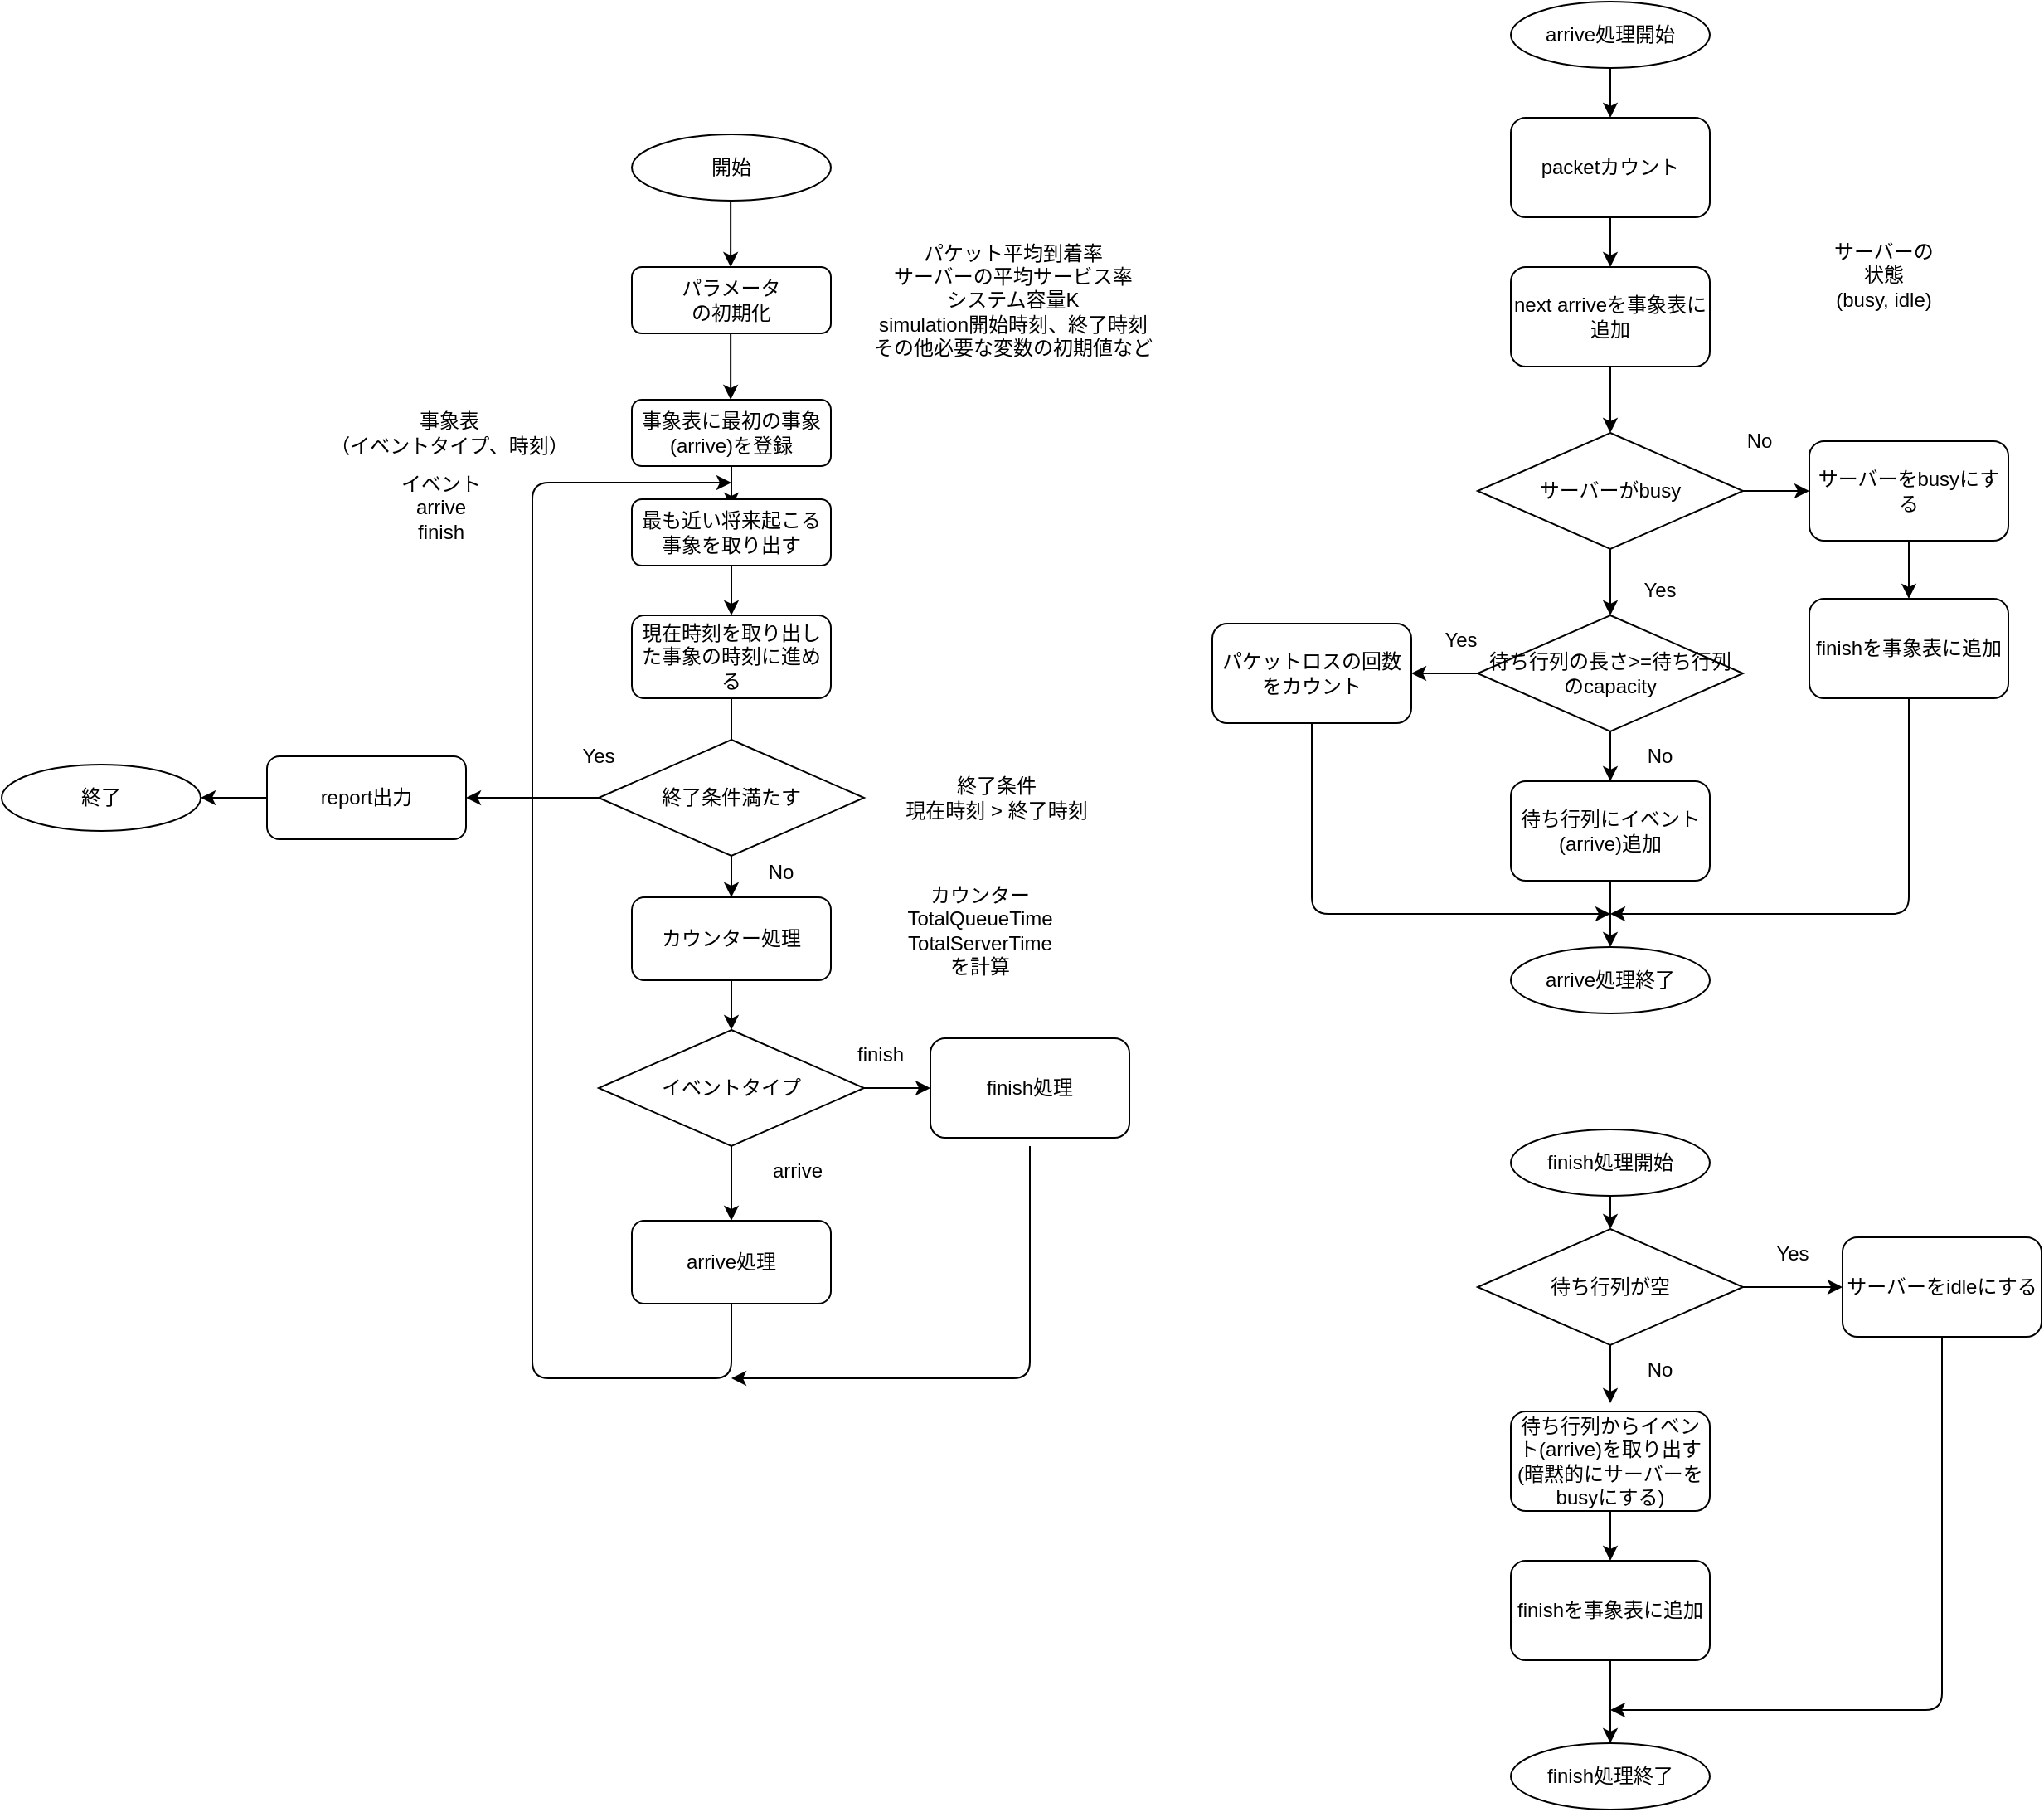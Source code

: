 <mxfile>
    <diagram id="95Ddbhb3OlrkEIl0QinA" name="Page-1">
        <mxGraphModel dx="1863" dy="1385" grid="1" gridSize="10" guides="1" tooltips="1" connect="1" arrows="1" fold="1" page="1" pageScale="1" pageWidth="850" pageHeight="1100" math="0" shadow="0">
            <root>
                <mxCell id="0"/>
                <mxCell id="1" parent="0"/>
                <mxCell id="27" value="開始" style="ellipse;whiteSpace=wrap;html=1;strokeColor=default;fillColor=default;" parent="1" vertex="1">
                    <mxGeometry x="520" y="120" width="120" height="40" as="geometry"/>
                </mxCell>
                <mxCell id="28" value="パラメータ&lt;br&gt;の初期化" style="rounded=1;whiteSpace=wrap;html=1;strokeColor=default;" parent="1" vertex="1">
                    <mxGeometry x="520" y="200" width="120" height="40" as="geometry"/>
                </mxCell>
                <mxCell id="31" value="" style="edgeStyle=none;html=1;strokeColor=default;" parent="1" source="29" edge="1">
                    <mxGeometry relative="1" as="geometry">
                        <mxPoint x="580" y="345" as="targetPoint"/>
                    </mxGeometry>
                </mxCell>
                <mxCell id="29" value="事象表に最初の事象(arrive)を登録" style="rounded=1;whiteSpace=wrap;html=1;strokeColor=default;" parent="1" vertex="1">
                    <mxGeometry x="520" y="280" width="120" height="40" as="geometry"/>
                </mxCell>
                <mxCell id="33" value="終了" style="ellipse;whiteSpace=wrap;html=1;fillColor=none;" parent="1" vertex="1">
                    <mxGeometry x="140" y="500" width="120" height="40" as="geometry"/>
                </mxCell>
                <mxCell id="51" value="" style="edgeStyle=none;html=1;strokeColor=default;" parent="1" edge="1">
                    <mxGeometry relative="1" as="geometry">
                        <mxPoint x="579.57" y="160" as="sourcePoint"/>
                        <mxPoint x="579.57" y="200.0" as="targetPoint"/>
                    </mxGeometry>
                </mxCell>
                <mxCell id="52" value="" style="edgeStyle=none;html=1;strokeColor=default;" parent="1" edge="1">
                    <mxGeometry relative="1" as="geometry">
                        <mxPoint x="579.57" y="240" as="sourcePoint"/>
                        <mxPoint x="579.57" y="280.0" as="targetPoint"/>
                    </mxGeometry>
                </mxCell>
                <mxCell id="59" value="サーバーの状態&lt;br&gt;(busy, idle)" style="text;html=1;align=center;verticalAlign=middle;whiteSpace=wrap;rounded=0;strokeColor=none;" parent="1" vertex="1">
                    <mxGeometry x="1240" y="190" width="70" height="30" as="geometry"/>
                </mxCell>
                <mxCell id="72" value="パケット平均到着率&lt;br&gt;サーバーの平均サービス率&lt;br&gt;システム容量K&lt;br&gt;simulation開始時刻、終了時刻&lt;br&gt;その他必要な変数の初期値など" style="text;html=1;align=center;verticalAlign=middle;whiteSpace=wrap;rounded=0;strokeColor=none;" parent="1" vertex="1">
                    <mxGeometry x="650" y="170" width="200" height="100" as="geometry"/>
                </mxCell>
                <mxCell id="74" value="イベント&lt;br&gt;arrive&lt;br&gt;finish" style="text;html=1;align=center;verticalAlign=middle;whiteSpace=wrap;rounded=0;strokeColor=none;" parent="1" vertex="1">
                    <mxGeometry x="360" y="325" width="90" height="40" as="geometry"/>
                </mxCell>
                <mxCell id="90" value="" style="edgeStyle=none;html=1;strokeColor=default;" parent="1" source="76" target="87" edge="1">
                    <mxGeometry relative="1" as="geometry"/>
                </mxCell>
                <mxCell id="76" value="最も近い将来起こる事象を取り出す" style="rounded=1;whiteSpace=wrap;html=1;strokeColor=default;" parent="1" vertex="1">
                    <mxGeometry x="520" y="340" width="120" height="40" as="geometry"/>
                </mxCell>
                <mxCell id="80" value="" style="edgeStyle=none;html=1;strokeColor=default;" parent="1" source="77" target="79" edge="1">
                    <mxGeometry relative="1" as="geometry"/>
                </mxCell>
                <mxCell id="178" value="" style="edgeStyle=none;html=1;strokeColor=default;" parent="1" source="77" target="85" edge="1">
                    <mxGeometry relative="1" as="geometry"/>
                </mxCell>
                <mxCell id="77" value="イベントタイプ" style="rhombus;whiteSpace=wrap;html=1;strokeColor=default;" parent="1" vertex="1">
                    <mxGeometry x="500" y="660" width="160" height="70" as="geometry"/>
                </mxCell>
                <mxCell id="79" value="arrive処理" style="rounded=1;whiteSpace=wrap;html=1;strokeColor=default;" parent="1" vertex="1">
                    <mxGeometry x="520" y="775" width="120" height="50" as="geometry"/>
                </mxCell>
                <mxCell id="82" value="finish" style="text;html=1;align=center;verticalAlign=middle;whiteSpace=wrap;rounded=0;strokeColor=none;" parent="1" vertex="1">
                    <mxGeometry x="640" y="660" width="60" height="30" as="geometry"/>
                </mxCell>
                <mxCell id="84" value="事象表&lt;br&gt;（イベントタイプ、時刻）" style="text;html=1;align=center;verticalAlign=middle;whiteSpace=wrap;rounded=0;strokeColor=none;" parent="1" vertex="1">
                    <mxGeometry x="320" y="280" width="180" height="40" as="geometry"/>
                </mxCell>
                <mxCell id="85" value="finish処理" style="rounded=1;whiteSpace=wrap;html=1;strokeColor=default;" parent="1" vertex="1">
                    <mxGeometry x="700" y="665" width="120" height="60" as="geometry"/>
                </mxCell>
                <mxCell id="87" value="現在時刻を取り出した事象の時刻に進める" style="rounded=1;whiteSpace=wrap;html=1;strokeColor=default;" parent="1" vertex="1">
                    <mxGeometry x="520" y="410" width="120" height="50" as="geometry"/>
                </mxCell>
                <mxCell id="92" value="arrive" style="text;html=1;align=center;verticalAlign=middle;whiteSpace=wrap;rounded=0;strokeColor=none;" parent="1" vertex="1">
                    <mxGeometry x="590" y="730" width="60" height="30" as="geometry"/>
                </mxCell>
                <mxCell id="98" value="Yes" style="text;html=1;align=center;verticalAlign=middle;whiteSpace=wrap;rounded=0;strokeColor=none;" parent="1" vertex="1">
                    <mxGeometry x="470" y="480" width="60" height="30" as="geometry"/>
                </mxCell>
                <mxCell id="106" value="" style="edgeStyle=none;html=1;strokeColor=default;" parent="1" target="105" edge="1">
                    <mxGeometry relative="1" as="geometry">
                        <mxPoint x="1110" y="170" as="sourcePoint"/>
                    </mxGeometry>
                </mxCell>
                <mxCell id="108" value="" style="edgeStyle=none;html=1;strokeColor=default;" parent="1" source="105" target="107" edge="1">
                    <mxGeometry relative="1" as="geometry"/>
                </mxCell>
                <mxCell id="105" value="next arriveを事象表に追加" style="rounded=1;whiteSpace=wrap;html=1;strokeColor=default;" parent="1" vertex="1">
                    <mxGeometry x="1050" y="200" width="120" height="60" as="geometry"/>
                </mxCell>
                <mxCell id="115" value="" style="edgeStyle=none;html=1;strokeColor=default;" parent="1" source="107" target="112" edge="1">
                    <mxGeometry relative="1" as="geometry"/>
                </mxCell>
                <mxCell id="125" value="" style="edgeStyle=none;html=1;strokeColor=default;" parent="1" source="107" target="124" edge="1">
                    <mxGeometry relative="1" as="geometry"/>
                </mxCell>
                <mxCell id="107" value="サーバーがbusy" style="rhombus;whiteSpace=wrap;html=1;strokeColor=default;" parent="1" vertex="1">
                    <mxGeometry x="1030" y="300" width="160" height="70" as="geometry"/>
                </mxCell>
                <mxCell id="113" value="" style="edgeStyle=none;html=1;strokeColor=default;" parent="1" source="112" edge="1">
                    <mxGeometry relative="1" as="geometry">
                        <mxPoint x="990" y="445" as="targetPoint"/>
                    </mxGeometry>
                </mxCell>
                <mxCell id="119" value="" style="edgeStyle=none;html=1;strokeColor=default;" parent="1" source="112" target="118" edge="1">
                    <mxGeometry relative="1" as="geometry"/>
                </mxCell>
                <mxCell id="112" value="待ち行列の長さ&amp;gt;=待ち行列のcapacity" style="rhombus;whiteSpace=wrap;html=1;strokeColor=default;" parent="1" vertex="1">
                    <mxGeometry x="1030" y="410" width="160" height="70" as="geometry"/>
                </mxCell>
                <mxCell id="117" value="パケットロスの回数をカウント" style="rounded=1;whiteSpace=wrap;html=1;strokeColor=default;" parent="1" vertex="1">
                    <mxGeometry x="870" y="415" width="120" height="60" as="geometry"/>
                </mxCell>
                <mxCell id="131" value="" style="edgeStyle=none;html=1;strokeColor=default;" parent="1" source="118" target="130" edge="1">
                    <mxGeometry relative="1" as="geometry"/>
                </mxCell>
                <mxCell id="118" value="待ち行列にイベント(arrive)追加" style="rounded=1;whiteSpace=wrap;html=1;strokeColor=default;" parent="1" vertex="1">
                    <mxGeometry x="1050" y="510" width="120" height="60" as="geometry"/>
                </mxCell>
                <mxCell id="120" value="Yes" style="text;html=1;align=center;verticalAlign=middle;whiteSpace=wrap;rounded=0;strokeColor=none;" parent="1" vertex="1">
                    <mxGeometry x="990" y="410" width="60" height="30" as="geometry"/>
                </mxCell>
                <mxCell id="121" value="No" style="text;html=1;align=center;verticalAlign=middle;whiteSpace=wrap;rounded=0;strokeColor=none;" parent="1" vertex="1">
                    <mxGeometry x="1110" y="480" width="60" height="30" as="geometry"/>
                </mxCell>
                <mxCell id="122" value="Yes" style="text;html=1;align=center;verticalAlign=middle;whiteSpace=wrap;rounded=0;strokeColor=none;" parent="1" vertex="1">
                    <mxGeometry x="1110" y="380" width="60" height="30" as="geometry"/>
                </mxCell>
                <mxCell id="123" value="No" style="text;html=1;align=center;verticalAlign=middle;whiteSpace=wrap;rounded=0;strokeColor=none;" parent="1" vertex="1">
                    <mxGeometry x="1170" y="290" width="60" height="30" as="geometry"/>
                </mxCell>
                <mxCell id="127" value="" style="edgeStyle=none;html=1;strokeColor=default;" parent="1" source="124" target="126" edge="1">
                    <mxGeometry relative="1" as="geometry"/>
                </mxCell>
                <mxCell id="124" value="サーバーをbusyにする" style="rounded=1;whiteSpace=wrap;html=1;strokeColor=default;" parent="1" vertex="1">
                    <mxGeometry x="1230" y="305" width="120" height="60" as="geometry"/>
                </mxCell>
                <mxCell id="126" value="finishを事象表に追加" style="rounded=1;whiteSpace=wrap;html=1;strokeColor=default;" parent="1" vertex="1">
                    <mxGeometry x="1230" y="400" width="120" height="60" as="geometry"/>
                </mxCell>
                <mxCell id="189" value="" style="edgeStyle=none;html=1;" parent="1" source="129" target="188" edge="1">
                    <mxGeometry relative="1" as="geometry"/>
                </mxCell>
                <mxCell id="129" value="arrive処理開始" style="ellipse;whiteSpace=wrap;html=1;strokeColor=default;" parent="1" vertex="1">
                    <mxGeometry x="1050" y="40" width="120" height="40" as="geometry"/>
                </mxCell>
                <mxCell id="130" value="arrive処理終了" style="ellipse;whiteSpace=wrap;html=1;strokeColor=default;" parent="1" vertex="1">
                    <mxGeometry x="1050" y="610" width="120" height="40" as="geometry"/>
                </mxCell>
                <mxCell id="132" value="" style="edgeStyle=none;html=1;exitX=0.5;exitY=1;exitDx=0;exitDy=0;strokeColor=default;" parent="1" source="117" edge="1">
                    <mxGeometry relative="1" as="geometry">
                        <mxPoint x="670" y="525" as="sourcePoint"/>
                        <mxPoint x="1110" y="590" as="targetPoint"/>
                        <Array as="points">
                            <mxPoint x="930" y="590"/>
                        </Array>
                    </mxGeometry>
                </mxCell>
                <mxCell id="133" value="" style="edgeStyle=none;html=1;exitX=0.5;exitY=1;exitDx=0;exitDy=0;strokeColor=default;" parent="1" edge="1">
                    <mxGeometry relative="1" as="geometry">
                        <mxPoint x="1290" y="460" as="sourcePoint"/>
                        <mxPoint x="1110" y="590" as="targetPoint"/>
                        <Array as="points">
                            <mxPoint x="1290" y="590"/>
                        </Array>
                    </mxGeometry>
                </mxCell>
                <mxCell id="135" value="" style="edgeStyle=none;html=1;strokeColor=default;" parent="1" edge="1">
                    <mxGeometry relative="1" as="geometry">
                        <mxPoint x="1110" y="750.0" as="sourcePoint"/>
                        <mxPoint x="1110" y="780" as="targetPoint"/>
                    </mxGeometry>
                </mxCell>
                <mxCell id="139" value="" style="edgeStyle=none;html=1;exitX=1;exitY=0.5;exitDx=0;exitDy=0;strokeColor=default;" parent="1" source="140" edge="1">
                    <mxGeometry relative="1" as="geometry">
                        <mxPoint x="1250" y="815" as="targetPoint"/>
                    </mxGeometry>
                </mxCell>
                <mxCell id="140" value="待ち行列が空" style="rhombus;whiteSpace=wrap;html=1;strokeColor=default;" parent="1" vertex="1">
                    <mxGeometry x="1030" y="780" width="160" height="70" as="geometry"/>
                </mxCell>
                <mxCell id="147" value="Yes" style="text;html=1;align=center;verticalAlign=middle;whiteSpace=wrap;rounded=0;strokeColor=none;" parent="1" vertex="1">
                    <mxGeometry x="1190" y="780" width="60" height="30" as="geometry"/>
                </mxCell>
                <mxCell id="148" value="No" style="text;html=1;align=center;verticalAlign=middle;whiteSpace=wrap;rounded=0;strokeColor=none;" parent="1" vertex="1">
                    <mxGeometry x="1110" y="850" width="60" height="30" as="geometry"/>
                </mxCell>
                <mxCell id="151" value="" style="edgeStyle=none;html=1;strokeColor=default;" parent="1" edge="1">
                    <mxGeometry relative="1" as="geometry">
                        <mxPoint x="1110" y="850" as="sourcePoint"/>
                        <mxPoint x="1110" y="885" as="targetPoint"/>
                    </mxGeometry>
                </mxCell>
                <mxCell id="154" value="finish処理開始" style="ellipse;whiteSpace=wrap;html=1;strokeColor=default;" parent="1" vertex="1">
                    <mxGeometry x="1050" y="720" width="120" height="40" as="geometry"/>
                </mxCell>
                <mxCell id="158" value="サーバーをidleにする" style="rounded=1;whiteSpace=wrap;html=1;strokeColor=default;" parent="1" vertex="1">
                    <mxGeometry x="1250" y="785" width="120" height="60" as="geometry"/>
                </mxCell>
                <mxCell id="170" value="" style="edgeStyle=none;html=1;strokeColor=default;" parent="1" source="159" edge="1">
                    <mxGeometry relative="1" as="geometry">
                        <mxPoint x="1110" y="980" as="targetPoint"/>
                    </mxGeometry>
                </mxCell>
                <mxCell id="159" value="待ち行列からイベント(arrive)を取り出す&lt;br&gt;(暗黙的にサーバーをbusyにする)" style="rounded=1;whiteSpace=wrap;html=1;strokeColor=default;" parent="1" vertex="1">
                    <mxGeometry x="1050" y="890" width="120" height="60" as="geometry"/>
                </mxCell>
                <mxCell id="164" value="finish処理終了" style="ellipse;whiteSpace=wrap;html=1;strokeColor=default;" parent="1" vertex="1">
                    <mxGeometry x="1050" y="1090" width="120" height="40" as="geometry"/>
                </mxCell>
                <mxCell id="173" value="" style="edgeStyle=none;html=1;exitX=0.5;exitY=1;exitDx=0;exitDy=0;strokeColor=default;" parent="1" source="158" edge="1">
                    <mxGeometry relative="1" as="geometry">
                        <mxPoint x="1280" y="480" as="sourcePoint"/>
                        <mxPoint x="1110" y="1070" as="targetPoint"/>
                        <Array as="points">
                            <mxPoint x="1310" y="1070"/>
                        </Array>
                    </mxGeometry>
                </mxCell>
                <mxCell id="174" value="終了条件&lt;br&gt;現在時刻 &amp;gt; 終了時刻" style="text;html=1;align=center;verticalAlign=middle;whiteSpace=wrap;rounded=0;strokeColor=none;" parent="1" vertex="1">
                    <mxGeometry x="670" y="500" width="140" height="40" as="geometry"/>
                </mxCell>
                <mxCell id="175" value="No" style="text;html=1;align=center;verticalAlign=middle;whiteSpace=wrap;rounded=0;strokeColor=none;" parent="1" vertex="1">
                    <mxGeometry x="580" y="545" width="60" height="40" as="geometry"/>
                </mxCell>
                <mxCell id="187" value="" style="edgeStyle=none;html=1;" parent="1" source="177" target="185" edge="1">
                    <mxGeometry relative="1" as="geometry"/>
                </mxCell>
                <mxCell id="179" value="" style="endArrow=classic;html=1;strokeColor=default;exitX=0.5;exitY=1;exitDx=0;exitDy=0;" parent="1" source="79" edge="1">
                    <mxGeometry width="50" height="50" relative="1" as="geometry">
                        <mxPoint x="580" y="920" as="sourcePoint"/>
                        <mxPoint x="580" y="330" as="targetPoint"/>
                        <Array as="points">
                            <mxPoint x="580" y="870"/>
                            <mxPoint x="460" y="870"/>
                            <mxPoint x="460" y="330"/>
                        </Array>
                    </mxGeometry>
                </mxCell>
                <mxCell id="182" value="" style="endArrow=classic;html=1;strokeColor=default;" parent="1" edge="1">
                    <mxGeometry width="50" height="50" relative="1" as="geometry">
                        <mxPoint x="760" y="730" as="sourcePoint"/>
                        <mxPoint x="580" y="870" as="targetPoint"/>
                        <Array as="points">
                            <mxPoint x="760" y="870"/>
                        </Array>
                    </mxGeometry>
                </mxCell>
                <mxCell id="186" value="" style="edgeStyle=none;html=1;" parent="1" source="185" target="33" edge="1">
                    <mxGeometry relative="1" as="geometry"/>
                </mxCell>
                <mxCell id="185" value="report出力" style="rounded=1;whiteSpace=wrap;html=1;strokeColor=default;" parent="1" vertex="1">
                    <mxGeometry x="300" y="495" width="120" height="50" as="geometry"/>
                </mxCell>
                <mxCell id="188" value="packetカウント" style="rounded=1;whiteSpace=wrap;html=1;strokeColor=default;" parent="1" vertex="1">
                    <mxGeometry x="1050" y="110" width="120" height="60" as="geometry"/>
                </mxCell>
                <mxCell id="191" value="" style="edgeStyle=none;html=1;" parent="1" source="190" target="164" edge="1">
                    <mxGeometry relative="1" as="geometry"/>
                </mxCell>
                <mxCell id="190" value="finishを事象表に追加" style="rounded=1;whiteSpace=wrap;html=1;strokeColor=default;" parent="1" vertex="1">
                    <mxGeometry x="1050" y="980" width="120" height="60" as="geometry"/>
                </mxCell>
                <mxCell id="197" value="" style="edgeStyle=none;html=1;" parent="1" source="177" target="196" edge="1">
                    <mxGeometry relative="1" as="geometry"/>
                </mxCell>
                <mxCell id="177" value="終了条件満たす" style="rhombus;whiteSpace=wrap;html=1;strokeColor=default;" parent="1" vertex="1">
                    <mxGeometry x="500" y="485" width="160" height="70" as="geometry"/>
                </mxCell>
                <mxCell id="195" value="" style="edgeStyle=none;html=1;entryX=0.5;entryY=0;entryDx=0;entryDy=0;strokeColor=default;endArrow=none;" parent="1" source="87" target="177" edge="1">
                    <mxGeometry relative="1" as="geometry">
                        <mxPoint x="580" y="610" as="targetPoint"/>
                        <mxPoint x="580" y="460" as="sourcePoint"/>
                    </mxGeometry>
                </mxCell>
                <mxCell id="201" value="" style="edgeStyle=none;html=1;" parent="1" source="196" target="77" edge="1">
                    <mxGeometry relative="1" as="geometry"/>
                </mxCell>
                <mxCell id="196" value="カウンター処理" style="rounded=1;whiteSpace=wrap;html=1;strokeColor=default;" parent="1" vertex="1">
                    <mxGeometry x="520" y="580" width="120" height="50" as="geometry"/>
                </mxCell>
                <mxCell id="202" value="カウンターTotalQueueTime&lt;br&gt;TotalServerTime&lt;br&gt;を計算" style="text;html=1;align=center;verticalAlign=middle;whiteSpace=wrap;rounded=0;strokeColor=none;" parent="1" vertex="1">
                    <mxGeometry x="660" y="580" width="140" height="40" as="geometry"/>
                </mxCell>
            </root>
        </mxGraphModel>
    </diagram>
</mxfile>